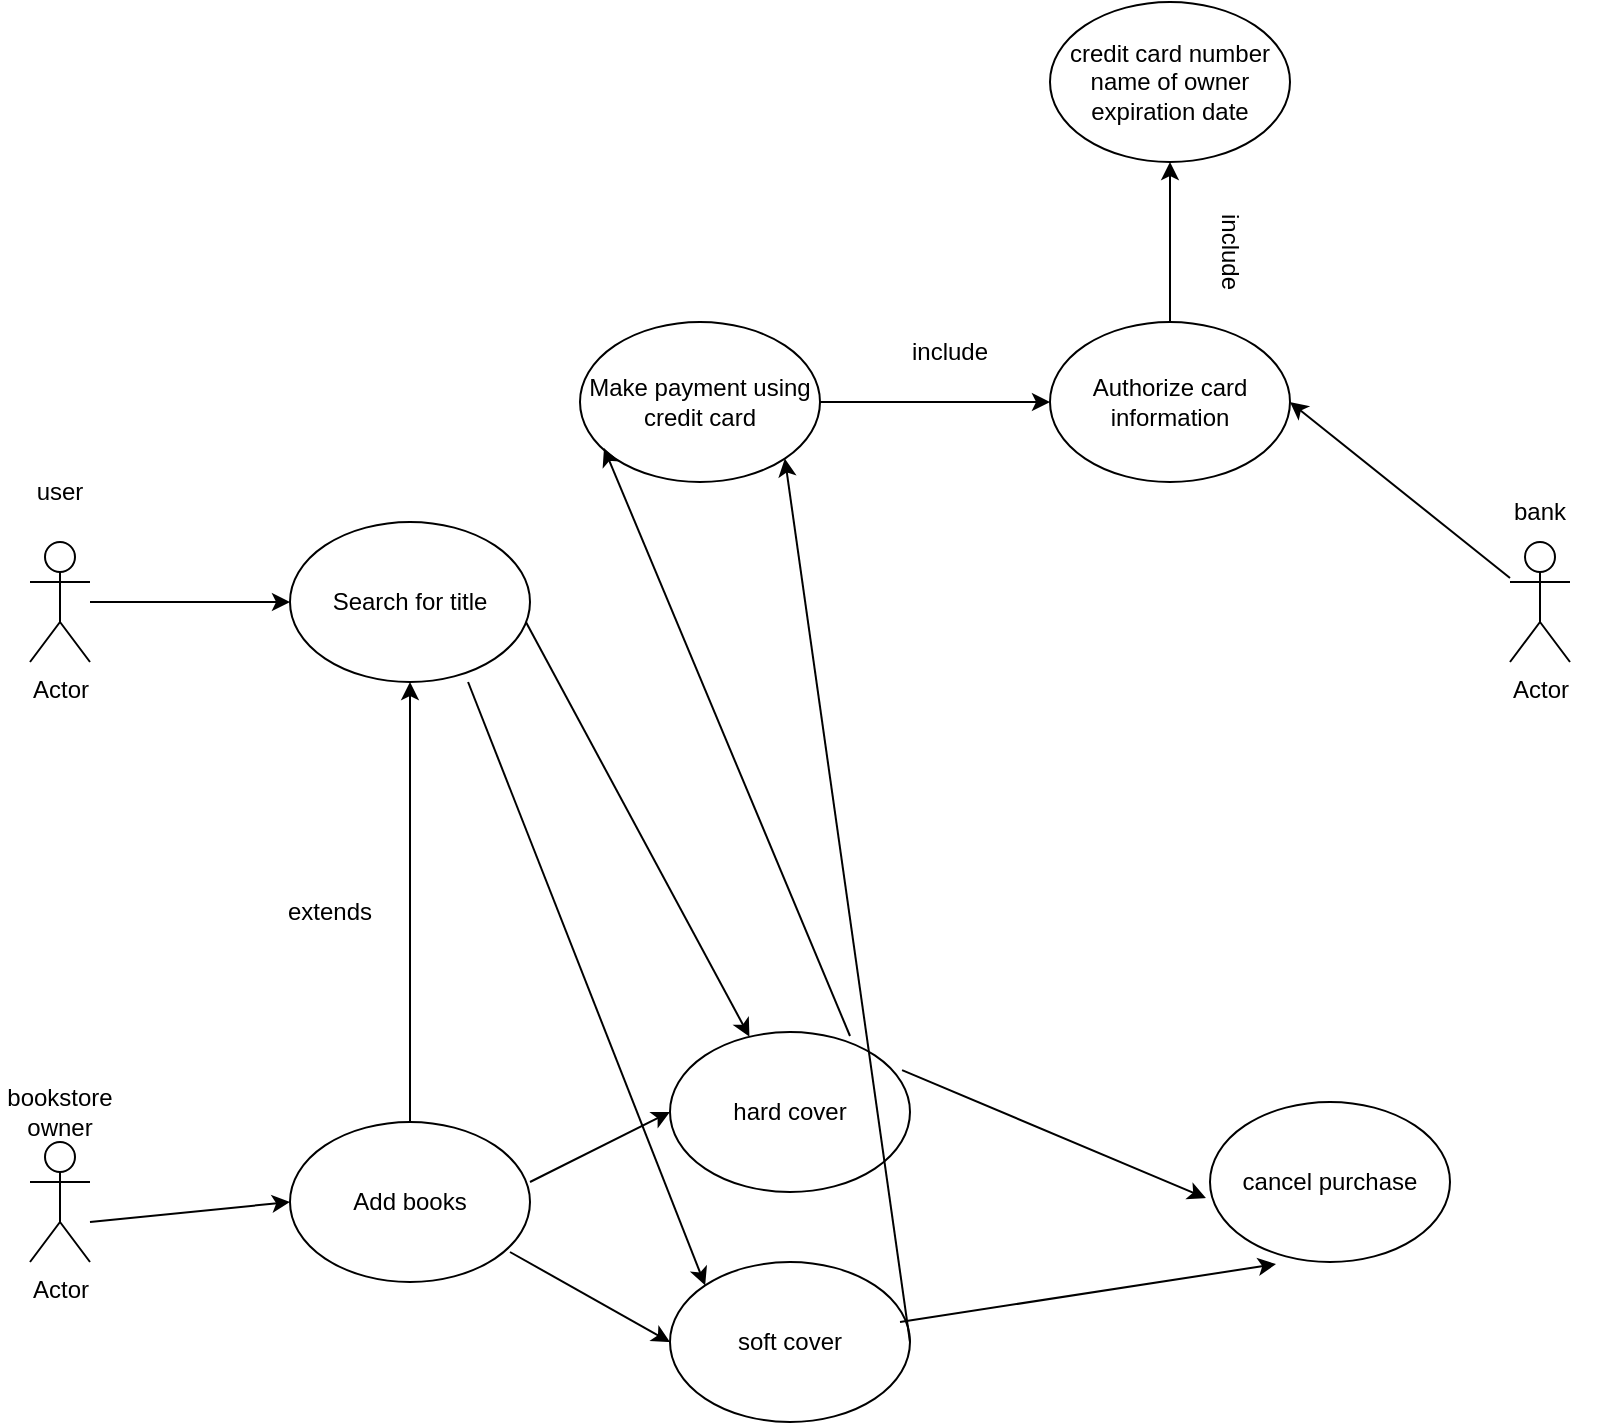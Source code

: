 <mxfile version="20.3.6" type="github">
  <diagram id="qfWtz7Sb-l_P8msNUsGX" name="Page-1">
    <mxGraphModel dx="1630" dy="1104" grid="1" gridSize="10" guides="1" tooltips="1" connect="1" arrows="1" fold="1" page="1" pageScale="1" pageWidth="850" pageHeight="1100" math="0" shadow="0">
      <root>
        <mxCell id="0" />
        <mxCell id="1" parent="0" />
        <mxCell id="hxGJ-42wKDciWnZVz81r-1" value="Search for title" style="ellipse;whiteSpace=wrap;html=1;" vertex="1" parent="1">
          <mxGeometry x="-690" y="270" width="120" height="80" as="geometry" />
        </mxCell>
        <mxCell id="hxGJ-42wKDciWnZVz81r-2" value="Actor" style="shape=umlActor;verticalLabelPosition=bottom;verticalAlign=top;html=1;outlineConnect=0;" vertex="1" parent="1">
          <mxGeometry x="-820" y="280" width="30" height="60" as="geometry" />
        </mxCell>
        <mxCell id="hxGJ-42wKDciWnZVz81r-3" value="" style="endArrow=classic;html=1;rounded=0;entryX=0;entryY=0.5;entryDx=0;entryDy=0;" edge="1" parent="1" target="hxGJ-42wKDciWnZVz81r-1">
          <mxGeometry width="50" height="50" relative="1" as="geometry">
            <mxPoint x="-790" y="310" as="sourcePoint" />
            <mxPoint x="-740" y="260" as="targetPoint" />
          </mxGeometry>
        </mxCell>
        <mxCell id="hxGJ-42wKDciWnZVz81r-4" value="Make payment using credit card" style="ellipse;whiteSpace=wrap;html=1;" vertex="1" parent="1">
          <mxGeometry x="-545" y="170" width="120" height="80" as="geometry" />
        </mxCell>
        <mxCell id="hxGJ-42wKDciWnZVz81r-5" value="cancel purchase" style="ellipse;whiteSpace=wrap;html=1;" vertex="1" parent="1">
          <mxGeometry x="-230" y="560" width="120" height="80" as="geometry" />
        </mxCell>
        <mxCell id="hxGJ-42wKDciWnZVz81r-6" value="" style="endArrow=classic;html=1;rounded=0;entryX=0.1;entryY=0.788;entryDx=0;entryDy=0;entryPerimeter=0;exitX=0.75;exitY=0.025;exitDx=0;exitDy=0;exitPerimeter=0;" edge="1" parent="1" source="hxGJ-42wKDciWnZVz81r-25" target="hxGJ-42wKDciWnZVz81r-4">
          <mxGeometry width="50" height="50" relative="1" as="geometry">
            <mxPoint x="-580" y="290" as="sourcePoint" />
            <mxPoint x="-530" y="240" as="targetPoint" />
          </mxGeometry>
        </mxCell>
        <mxCell id="hxGJ-42wKDciWnZVz81r-7" value="" style="endArrow=classic;html=1;rounded=0;entryX=-0.017;entryY=0.6;entryDx=0;entryDy=0;entryPerimeter=0;exitX=0.967;exitY=0.238;exitDx=0;exitDy=0;exitPerimeter=0;" edge="1" parent="1" source="hxGJ-42wKDciWnZVz81r-25" target="hxGJ-42wKDciWnZVz81r-5">
          <mxGeometry width="50" height="50" relative="1" as="geometry">
            <mxPoint x="-580" y="330" as="sourcePoint" />
            <mxPoint x="-530" y="280" as="targetPoint" />
          </mxGeometry>
        </mxCell>
        <mxCell id="hxGJ-42wKDciWnZVz81r-18" value="" style="edgeStyle=orthogonalEdgeStyle;rounded=0;orthogonalLoop=1;jettySize=auto;html=1;" edge="1" parent="1" source="hxGJ-42wKDciWnZVz81r-8" target="hxGJ-42wKDciWnZVz81r-17">
          <mxGeometry relative="1" as="geometry" />
        </mxCell>
        <mxCell id="hxGJ-42wKDciWnZVz81r-8" value="Authorize card information" style="ellipse;whiteSpace=wrap;html=1;" vertex="1" parent="1">
          <mxGeometry x="-310" y="170" width="120" height="80" as="geometry" />
        </mxCell>
        <mxCell id="hxGJ-42wKDciWnZVz81r-9" value="Actor" style="shape=umlActor;verticalLabelPosition=bottom;verticalAlign=top;html=1;outlineConnect=0;" vertex="1" parent="1">
          <mxGeometry x="-80" y="280" width="30" height="60" as="geometry" />
        </mxCell>
        <mxCell id="hxGJ-42wKDciWnZVz81r-11" value="Actor" style="shape=umlActor;verticalLabelPosition=bottom;verticalAlign=top;html=1;outlineConnect=0;" vertex="1" parent="1">
          <mxGeometry x="-820" y="580" width="30" height="60" as="geometry" />
        </mxCell>
        <mxCell id="hxGJ-42wKDciWnZVz81r-12" value="" style="endArrow=classic;html=1;rounded=0;entryX=0;entryY=0.5;entryDx=0;entryDy=0;exitX=1;exitY=0.5;exitDx=0;exitDy=0;" edge="1" parent="1" source="hxGJ-42wKDciWnZVz81r-4" target="hxGJ-42wKDciWnZVz81r-8">
          <mxGeometry width="50" height="50" relative="1" as="geometry">
            <mxPoint x="-380" y="210" as="sourcePoint" />
            <mxPoint x="-330" y="160" as="targetPoint" />
          </mxGeometry>
        </mxCell>
        <mxCell id="hxGJ-42wKDciWnZVz81r-13" value="Add books" style="ellipse;whiteSpace=wrap;html=1;" vertex="1" parent="1">
          <mxGeometry x="-690" y="570" width="120" height="80" as="geometry" />
        </mxCell>
        <mxCell id="hxGJ-42wKDciWnZVz81r-14" value="" style="endArrow=classic;html=1;rounded=0;entryX=0;entryY=0.5;entryDx=0;entryDy=0;" edge="1" parent="1" target="hxGJ-42wKDciWnZVz81r-13">
          <mxGeometry width="50" height="50" relative="1" as="geometry">
            <mxPoint x="-790" y="620" as="sourcePoint" />
            <mxPoint x="-740" y="570" as="targetPoint" />
          </mxGeometry>
        </mxCell>
        <mxCell id="hxGJ-42wKDciWnZVz81r-15" value="" style="endArrow=classic;html=1;rounded=0;entryX=1;entryY=0.5;entryDx=0;entryDy=0;" edge="1" parent="1" source="hxGJ-42wKDciWnZVz81r-9" target="hxGJ-42wKDciWnZVz81r-8">
          <mxGeometry width="50" height="50" relative="1" as="geometry">
            <mxPoint x="-170" y="340" as="sourcePoint" />
            <mxPoint x="-120" y="290" as="targetPoint" />
          </mxGeometry>
        </mxCell>
        <mxCell id="hxGJ-42wKDciWnZVz81r-16" value="include" style="text;html=1;strokeColor=none;fillColor=none;align=center;verticalAlign=middle;whiteSpace=wrap;rounded=0;" vertex="1" parent="1">
          <mxGeometry x="-390" y="170" width="60" height="30" as="geometry" />
        </mxCell>
        <mxCell id="hxGJ-42wKDciWnZVz81r-17" value="credit card number&lt;br&gt;name of owner&lt;br&gt;expiration date" style="ellipse;whiteSpace=wrap;html=1;fillColor=rgb(255, 255, 255);strokeColor=rgb(0, 0, 0);fontColor=rgb(0, 0, 0);" vertex="1" parent="1">
          <mxGeometry x="-310" y="10" width="120" height="80" as="geometry" />
        </mxCell>
        <mxCell id="hxGJ-42wKDciWnZVz81r-19" value="include" style="text;html=1;strokeColor=none;fillColor=none;align=center;verticalAlign=middle;whiteSpace=wrap;rounded=0;rotation=90;" vertex="1" parent="1">
          <mxGeometry x="-250" y="120" width="60" height="30" as="geometry" />
        </mxCell>
        <mxCell id="hxGJ-42wKDciWnZVz81r-20" value="" style="endArrow=classic;html=1;rounded=0;entryX=0.5;entryY=1;entryDx=0;entryDy=0;" edge="1" parent="1" target="hxGJ-42wKDciWnZVz81r-1">
          <mxGeometry width="50" height="50" relative="1" as="geometry">
            <mxPoint x="-630" y="570" as="sourcePoint" />
            <mxPoint x="-580" y="520" as="targetPoint" />
          </mxGeometry>
        </mxCell>
        <mxCell id="hxGJ-42wKDciWnZVz81r-21" value="extends" style="text;html=1;strokeColor=none;fillColor=none;align=center;verticalAlign=middle;whiteSpace=wrap;rounded=0;" vertex="1" parent="1">
          <mxGeometry x="-700" y="450" width="60" height="30" as="geometry" />
        </mxCell>
        <mxCell id="hxGJ-42wKDciWnZVz81r-22" value="bank" style="text;html=1;strokeColor=none;fillColor=none;align=center;verticalAlign=middle;whiteSpace=wrap;rounded=0;" vertex="1" parent="1">
          <mxGeometry x="-95" y="250" width="60" height="30" as="geometry" />
        </mxCell>
        <mxCell id="hxGJ-42wKDciWnZVz81r-23" value="user" style="text;html=1;strokeColor=none;fillColor=none;align=center;verticalAlign=middle;whiteSpace=wrap;rounded=0;" vertex="1" parent="1">
          <mxGeometry x="-835" y="240" width="60" height="30" as="geometry" />
        </mxCell>
        <mxCell id="hxGJ-42wKDciWnZVz81r-24" value="bookstore owner" style="text;html=1;strokeColor=none;fillColor=none;align=center;verticalAlign=middle;whiteSpace=wrap;rounded=0;" vertex="1" parent="1">
          <mxGeometry x="-835" y="550" width="60" height="30" as="geometry" />
        </mxCell>
        <mxCell id="hxGJ-42wKDciWnZVz81r-25" value="hard cover" style="ellipse;whiteSpace=wrap;html=1;" vertex="1" parent="1">
          <mxGeometry x="-500" y="525" width="120" height="80" as="geometry" />
        </mxCell>
        <mxCell id="hxGJ-42wKDciWnZVz81r-26" value="soft cover" style="ellipse;whiteSpace=wrap;html=1;" vertex="1" parent="1">
          <mxGeometry x="-500" y="640" width="120" height="80" as="geometry" />
        </mxCell>
        <mxCell id="hxGJ-42wKDciWnZVz81r-27" value="" style="endArrow=classic;html=1;rounded=0;entryX=0;entryY=0.5;entryDx=0;entryDy=0;" edge="1" parent="1" target="hxGJ-42wKDciWnZVz81r-25">
          <mxGeometry width="50" height="50" relative="1" as="geometry">
            <mxPoint x="-570" y="600" as="sourcePoint" />
            <mxPoint x="-520" y="550" as="targetPoint" />
          </mxGeometry>
        </mxCell>
        <mxCell id="hxGJ-42wKDciWnZVz81r-28" value="" style="endArrow=classic;html=1;rounded=0;entryX=0;entryY=0.5;entryDx=0;entryDy=0;" edge="1" parent="1" target="hxGJ-42wKDciWnZVz81r-26">
          <mxGeometry width="50" height="50" relative="1" as="geometry">
            <mxPoint x="-580" y="635" as="sourcePoint" />
            <mxPoint x="-530" y="585" as="targetPoint" />
          </mxGeometry>
        </mxCell>
        <mxCell id="hxGJ-42wKDciWnZVz81r-31" value="" style="endArrow=classic;html=1;rounded=0;exitX=0.983;exitY=0.625;exitDx=0;exitDy=0;exitPerimeter=0;" edge="1" parent="1" source="hxGJ-42wKDciWnZVz81r-1" target="hxGJ-42wKDciWnZVz81r-25">
          <mxGeometry width="50" height="50" relative="1" as="geometry">
            <mxPoint x="-510" y="380" as="sourcePoint" />
            <mxPoint x="-460" y="330" as="targetPoint" />
          </mxGeometry>
        </mxCell>
        <mxCell id="hxGJ-42wKDciWnZVz81r-32" value="" style="endArrow=classic;html=1;rounded=0;exitX=0.742;exitY=1;exitDx=0;exitDy=0;exitPerimeter=0;entryX=0;entryY=0;entryDx=0;entryDy=0;" edge="1" parent="1" source="hxGJ-42wKDciWnZVz81r-1" target="hxGJ-42wKDciWnZVz81r-26">
          <mxGeometry width="50" height="50" relative="1" as="geometry">
            <mxPoint x="-620" y="400" as="sourcePoint" />
            <mxPoint x="-570" y="350" as="targetPoint" />
          </mxGeometry>
        </mxCell>
        <mxCell id="hxGJ-42wKDciWnZVz81r-33" value="" style="endArrow=classic;html=1;rounded=0;entryX=0.275;entryY=1.013;entryDx=0;entryDy=0;entryPerimeter=0;" edge="1" parent="1" target="hxGJ-42wKDciWnZVz81r-5">
          <mxGeometry width="50" height="50" relative="1" as="geometry">
            <mxPoint x="-385" y="670" as="sourcePoint" />
            <mxPoint x="-335" y="620" as="targetPoint" />
          </mxGeometry>
        </mxCell>
        <mxCell id="hxGJ-42wKDciWnZVz81r-34" value="" style="endArrow=classic;html=1;rounded=0;exitX=1;exitY=0.5;exitDx=0;exitDy=0;entryX=1;entryY=1;entryDx=0;entryDy=0;" edge="1" parent="1" source="hxGJ-42wKDciWnZVz81r-26" target="hxGJ-42wKDciWnZVz81r-4">
          <mxGeometry width="50" height="50" relative="1" as="geometry">
            <mxPoint x="-330" y="710" as="sourcePoint" />
            <mxPoint x="-280" y="660" as="targetPoint" />
          </mxGeometry>
        </mxCell>
      </root>
    </mxGraphModel>
  </diagram>
</mxfile>

